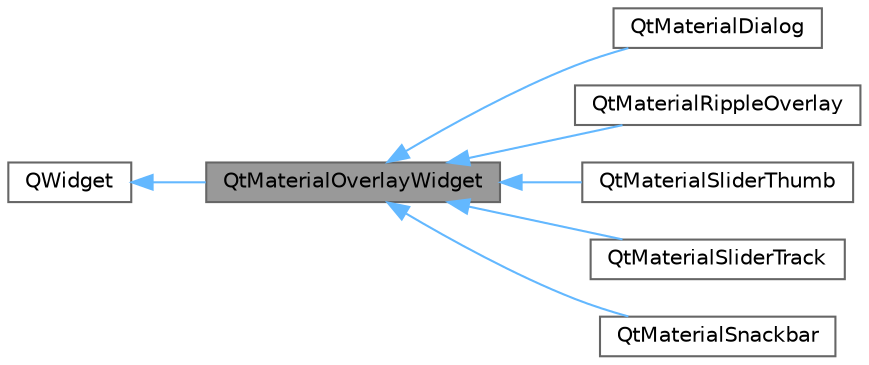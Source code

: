 digraph "QtMaterialOverlayWidget"
{
 // LATEX_PDF_SIZE
  bgcolor="transparent";
  edge [fontname=Helvetica,fontsize=10,labelfontname=Helvetica,labelfontsize=10];
  node [fontname=Helvetica,fontsize=10,shape=box,height=0.2,width=0.4];
  rankdir="LR";
  Node1 [id="Node000001",label="QtMaterialOverlayWidget",height=0.2,width=0.4,color="gray40", fillcolor="grey60", style="filled", fontcolor="black",tooltip="覆盖层控件类，继承自 QWidget，用于在父窗口上绘制覆盖效果"];
  Node2 -> Node1 [id="edge1_Node000001_Node000002",dir="back",color="steelblue1",style="solid",tooltip=" "];
  Node2 [id="Node000002",label="QWidget",height=0.2,width=0.4,color="gray40", fillcolor="white", style="filled",tooltip=" "];
  Node1 -> Node3 [id="edge2_Node000001_Node000003",dir="back",color="steelblue1",style="solid",tooltip=" "];
  Node3 [id="Node000003",label="QtMaterialDialog",height=0.2,width=0.4,color="gray40", fillcolor="white", style="filled",URL="$class_qt_material_dialog.html",tooltip="对话框类，继承自 QtMaterialOverlayWidget，支持 Material Design 风格"];
  Node1 -> Node4 [id="edge3_Node000001_Node000004",dir="back",color="steelblue1",style="solid",tooltip=" "];
  Node4 [id="Node000004",label="QtMaterialRippleOverlay",height=0.2,width=0.4,color="gray40", fillcolor="white", style="filled",URL="$class_qt_material_ripple_overlay.html",tooltip="水波纹覆盖层类，继承自 QtMaterialOverlayWidget，管理多个水波纹效果"];
  Node1 -> Node5 [id="edge4_Node000001_Node000005",dir="back",color="steelblue1",style="solid",tooltip=" "];
  Node5 [id="Node000005",label="QtMaterialSliderThumb",height=0.2,width=0.4,color="gray40", fillcolor="white", style="filled",URL="$class_qt_material_slider_thumb.html",tooltip="滑块控件的手柄，绘制滑块和光晕"];
  Node1 -> Node6 [id="edge5_Node000001_Node000006",dir="back",color="steelblue1",style="solid",tooltip=" "];
  Node6 [id="Node000006",label="QtMaterialSliderTrack",height=0.2,width=0.4,color="gray40", fillcolor="white", style="filled",URL="$class_qt_material_slider_track.html",tooltip="滑块控件的轨道，绘制轨道区域"];
  Node1 -> Node7 [id="edge6_Node000001_Node000007",dir="back",color="steelblue1",style="solid",tooltip=" "];
  Node7 [id="Node000007",label="QtMaterialSnackbar",height=0.2,width=0.4,color="gray40", fillcolor="white", style="filled",URL="$class_qt_material_snackbar.html",tooltip="材质设计风格的消息提示条类"];
}

